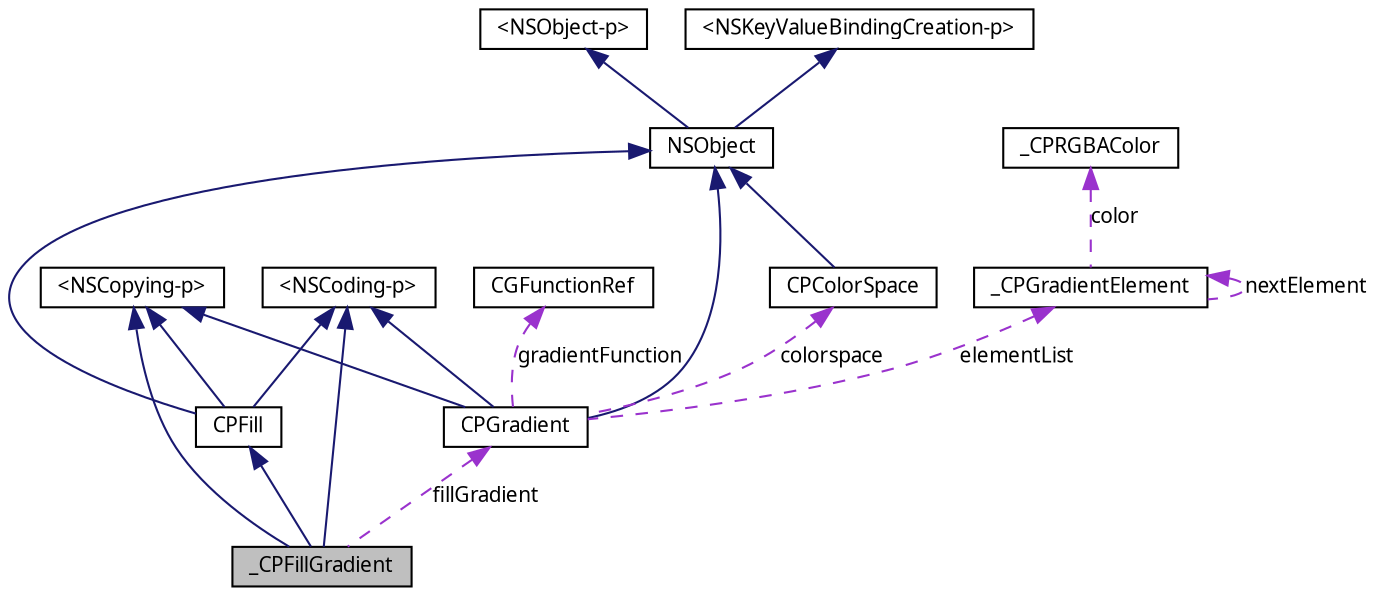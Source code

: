 digraph G
{
  bgcolor="transparent";
  edge [fontname="Lucinda Grande",fontsize="10",labelfontname="Lucinda Grande",labelfontsize="10"];
  node [fontname="Lucinda Grande",fontsize="10",shape=record];
  Node1 [label="_CPFillGradient",height=0.2,width=0.4,color="black", fillcolor="grey75", style="filled" fontcolor="black"];
  Node2 -> Node1 [dir=back,color="midnightblue",fontsize="10",style="solid",fontname="Lucinda Grande"];
  Node2 [label="CPFill",height=0.2,width=0.4,color="black",URL="$interface_c_p_fill.html",tooltip="Draws area fills."];
  Node3 -> Node2 [dir=back,color="midnightblue",fontsize="10",style="solid",fontname="Lucinda Grande"];
  Node3 [label="NSObject",height=0.2,width=0.4,color="black",URL="doxygen-cocoa-tags.xml$http://developer.apple.com/documentation/Cocoa/Reference/Foundation/Classes/NSObject_Class/Reference/Reference.html"];
  Node4 -> Node3 [dir=back,color="midnightblue",fontsize="10",style="solid",fontname="Lucinda Grande"];
  Node4 [label="\<NSObject-p\>",height=0.2,width=0.4,color="black",URL="doxygen-cocoa-tags.xml$http://developer.apple.com/documentation/Cocoa/Reference/Foundation/Protocols/NSObject_Protocol/Reference/NSObject.html"];
  Node5 -> Node3 [dir=back,color="midnightblue",fontsize="10",style="solid",fontname="Lucinda Grande"];
  Node5 [label="\<NSKeyValueBindingCreation-p\>",height=0.2,width=0.4,color="black",URL="doxygen-cocoa-tags.xml$http://developer.apple.com/documentation/Cocoa/Reference/ApplicationKit/Protocols/NSKeyValueBindingCreation_Protocol/Reference/Reference.html"];
  Node6 -> Node2 [dir=back,color="midnightblue",fontsize="10",style="solid",fontname="Lucinda Grande"];
  Node6 [label="\<NSCopying-p\>",height=0.2,width=0.4,color="black",URL="doxygen-cocoa-tags.xml$http://developer.apple.com/documentation/Cocoa/Reference/Foundation/Protocols/NSCopying_Protocol/Reference/Reference.html"];
  Node7 -> Node2 [dir=back,color="midnightblue",fontsize="10",style="solid",fontname="Lucinda Grande"];
  Node7 [label="\<NSCoding-p\>",height=0.2,width=0.4,color="black",URL="doxygen-cocoa-tags.xml$http://developer.apple.com/documentation/Cocoa/Reference/Foundation/Protocols/NSCoding_Protocol/Reference/Reference.html"];
  Node6 -> Node1 [dir=back,color="midnightblue",fontsize="10",style="solid",fontname="Lucinda Grande"];
  Node7 -> Node1 [dir=back,color="midnightblue",fontsize="10",style="solid",fontname="Lucinda Grande"];
  Node8 -> Node1 [dir=back,color="darkorchid3",fontsize="10",style="dashed",label="fillGradient",fontname="Lucinda Grande"];
  Node8 [label="CPGradient",height=0.2,width=0.4,color="black",URL="$interface_c_p_gradient.html",tooltip="Draws color gradient fills."];
  Node3 -> Node8 [dir=back,color="midnightblue",fontsize="10",style="solid",fontname="Lucinda Grande"];
  Node6 -> Node8 [dir=back,color="midnightblue",fontsize="10",style="solid",fontname="Lucinda Grande"];
  Node7 -> Node8 [dir=back,color="midnightblue",fontsize="10",style="solid",fontname="Lucinda Grande"];
  Node9 -> Node8 [dir=back,color="darkorchid3",fontsize="10",style="dashed",label="elementList",fontname="Lucinda Grande"];
  Node9 [label="_CPGradientElement",height=0.2,width=0.4,color="black",URL="$struct___c_p_gradient_element.html",tooltip="A structure representing one node in a linked list of RGBA colors."];
  Node9 -> Node9 [dir=back,color="darkorchid3",fontsize="10",style="dashed",label="nextElement",fontname="Lucinda Grande"];
  Node10 -> Node9 [dir=back,color="darkorchid3",fontsize="10",style="dashed",label="color",fontname="Lucinda Grande"];
  Node10 [label="_CPRGBAColor",height=0.2,width=0.4,color="black",URL="$struct___c_p_r_g_b_a_color.html",tooltip="RGBA color for gradients."];
  Node11 -> Node8 [dir=back,color="darkorchid3",fontsize="10",style="dashed",label="colorspace",fontname="Lucinda Grande"];
  Node11 [label="CPColorSpace",height=0.2,width=0.4,color="black",URL="$interface_c_p_color_space.html",tooltip="Wrapper around CGColorSpaceRef."];
  Node3 -> Node11 [dir=back,color="midnightblue",fontsize="10",style="solid",fontname="Lucinda Grande"];
  Node12 -> Node8 [dir=back,color="darkorchid3",fontsize="10",style="dashed",label="gradientFunction",fontname="Lucinda Grande"];
  Node12 [label="CGFunctionRef",height=0.2,width=0.4,color="black",URL="doxygen-cocoa-tags.xml$http://developer.apple.com/documentation/GraphicsImaging/Reference/CGFunction/Reference/reference.html.html#//apple_ref/doc/c_ref/CGFunctionRef"];
}
